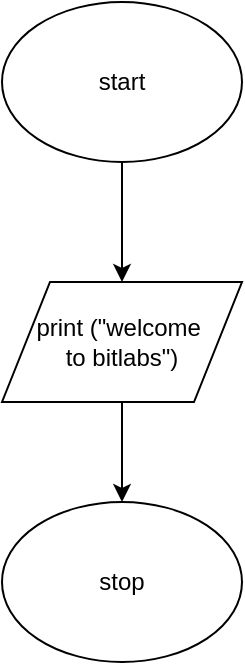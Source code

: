 <mxfile version="12.1.3" pages="4"><diagram id="XvTck52QWODutTQ5MCUW" name="Page-1"><mxGraphModel dx="1218" dy="410" grid="1" gridSize="10" guides="1" tooltips="1" connect="1" arrows="1" fold="1" page="1" pageScale="1" pageWidth="850" pageHeight="1100" background="none" math="0" shadow="0"><root><mxCell id="0"/><mxCell id="1" parent="0"/><mxCell id="eE8w0MCEORSvbpOSkx68-1" value="Text" style="text;html=1;strokeColor=none;fillColor=none;align=center;verticalAlign=middle;whiteSpace=wrap;rounded=0;" vertex="1" parent="1"><mxGeometry x="60" y="90" width="40" height="20" as="geometry"/></mxCell><mxCell id="eE8w0MCEORSvbpOSkx68-5" value="" style="edgeStyle=orthogonalEdgeStyle;rounded=0;orthogonalLoop=1;jettySize=auto;html=1;fontFamily=Helvetica;" edge="1" parent="1" source="eE8w0MCEORSvbpOSkx68-2" target="eE8w0MCEORSvbpOSkx68-3"><mxGeometry relative="1" as="geometry"/></mxCell><mxCell id="eE8w0MCEORSvbpOSkx68-2" value="" style="ellipse;whiteSpace=wrap;html=1;fontFamily=Helvetica;align=center;" vertex="1" parent="1"><mxGeometry x="20" y="60" width="120" height="80" as="geometry"/></mxCell><mxCell id="eE8w0MCEORSvbpOSkx68-7" value="" style="edgeStyle=orthogonalEdgeStyle;rounded=0;orthogonalLoop=1;jettySize=auto;html=1;fontFamily=Helvetica;" edge="1" parent="1" source="eE8w0MCEORSvbpOSkx68-3" target="eE8w0MCEORSvbpOSkx68-6"><mxGeometry relative="1" as="geometry"/></mxCell><mxCell id="eE8w0MCEORSvbpOSkx68-3" value="print (&quot;welcome&amp;nbsp;&lt;br&gt;to bitlabs&quot;)" style="shape=parallelogram;perimeter=parallelogramPerimeter;whiteSpace=wrap;html=1;fontFamily=Helvetica;" vertex="1" parent="1"><mxGeometry x="20" y="200" width="120" height="60" as="geometry"/></mxCell><mxCell id="eE8w0MCEORSvbpOSkx68-6" value="stop" style="ellipse;whiteSpace=wrap;html=1;fontFamily=Helvetica;" vertex="1" parent="1"><mxGeometry x="20" y="310" width="120" height="80" as="geometry"/></mxCell><mxCell id="eE8w0MCEORSvbpOSkx68-8" value="start" style="text;html=1;strokeColor=none;fillColor=none;align=center;verticalAlign=middle;whiteSpace=wrap;rounded=0;fontFamily=Helvetica;fontStyle=0;fontSize=12;" vertex="1" parent="1"><mxGeometry x="60" y="90" width="40" height="20" as="geometry"/></mxCell></root></mxGraphModel></diagram><diagram id="r-RJt2JhCKZ2nej2XRS5" name="Page-2"><mxGraphModel dx="3710" dy="820" grid="1" gridSize="10" guides="1" tooltips="1" connect="1" arrows="1" fold="1" page="1" pageScale="1" pageWidth="850" pageHeight="1100" math="0" shadow="0"><root><mxCell id="JnP4JOXGjOGvcdndiV0K-0"/><mxCell id="JnP4JOXGjOGvcdndiV0K-1" parent="JnP4JOXGjOGvcdndiV0K-0"/><mxCell id="4G4SdeiOHnVLXACZ91er-1" value="" style="edgeStyle=orthogonalEdgeStyle;rounded=0;orthogonalLoop=1;jettySize=auto;html=1;fontFamily=Helvetica;fontSize=12;" edge="1" parent="JnP4JOXGjOGvcdndiV0K-1" source="JnP4JOXGjOGvcdndiV0K-2" target="JnP4JOXGjOGvcdndiV0K-5"><mxGeometry relative="1" as="geometry"/></mxCell><mxCell id="JnP4JOXGjOGvcdndiV0K-2" value="start" style="ellipse;whiteSpace=wrap;html=1;fontFamily=Helvetica;fontSize=12;align=center;" vertex="1" parent="JnP4JOXGjOGvcdndiV0K-1"><mxGeometry x="-410" y="40" width="120" height="80" as="geometry"/></mxCell><mxCell id="JnP4JOXGjOGvcdndiV0K-7" value="" style="edgeStyle=orthogonalEdgeStyle;rounded=0;orthogonalLoop=1;jettySize=auto;html=1;fontFamily=Helvetica;fontSize=12;" edge="1" parent="JnP4JOXGjOGvcdndiV0K-1" source="JnP4JOXGjOGvcdndiV0K-5" target="JnP4JOXGjOGvcdndiV0K-6"><mxGeometry relative="1" as="geometry"/></mxCell><mxCell id="JnP4JOXGjOGvcdndiV0K-5" value="Accept student name&amp;nbsp;&lt;br&gt;accept marks&lt;br&gt;accept email" style="shape=parallelogram;perimeter=parallelogramPerimeter;whiteSpace=wrap;html=1;fontFamily=Helvetica;fontSize=12;align=center;" vertex="1" parent="JnP4JOXGjOGvcdndiV0K-1"><mxGeometry x="-480" y="200" width="260" height="130" as="geometry"/></mxCell><mxCell id="4G4SdeiOHnVLXACZ91er-0" value="" style="edgeStyle=orthogonalEdgeStyle;rounded=0;orthogonalLoop=1;jettySize=auto;html=1;fontFamily=Helvetica;fontSize=12;" edge="1" parent="JnP4JOXGjOGvcdndiV0K-1" source="JnP4JOXGjOGvcdndiV0K-6" target="JnP4JOXGjOGvcdndiV0K-10"><mxGeometry relative="1" as="geometry"/></mxCell><mxCell id="JnP4JOXGjOGvcdndiV0K-6" value="print(studentname)&lt;br&gt;print(markd)&lt;br&gt;print(email)" style="shape=parallelogram;perimeter=parallelogramPerimeter;whiteSpace=wrap;html=1;fontFamily=Helvetica;fontSize=12;align=center;" vertex="1" parent="JnP4JOXGjOGvcdndiV0K-1"><mxGeometry x="-480" y="420" width="260" height="130" as="geometry"/></mxCell><mxCell id="JnP4JOXGjOGvcdndiV0K-10" value="stop" style="ellipse;whiteSpace=wrap;html=1;fontFamily=Helvetica;fontSize=12;align=center;" vertex="1" parent="JnP4JOXGjOGvcdndiV0K-1"><mxGeometry x="-410" y="610" width="120" height="80" as="geometry"/></mxCell><mxCell id="4G4SdeiOHnVLXACZ91er-4" value="" style="edgeStyle=orthogonalEdgeStyle;rounded=0;orthogonalLoop=1;jettySize=auto;html=1;fontFamily=Helvetica;fontSize=12;" edge="1" parent="JnP4JOXGjOGvcdndiV0K-1" source="4G4SdeiOHnVLXACZ91er-2" target="4G4SdeiOHnVLXACZ91er-3"><mxGeometry relative="1" as="geometry"/></mxCell><mxCell id="4G4SdeiOHnVLXACZ91er-2" value="start" style="ellipse;whiteSpace=wrap;html=1;fontFamily=Helvetica;fontSize=12;align=center;" vertex="1" parent="JnP4JOXGjOGvcdndiV0K-1"><mxGeometry x="60" y="40" width="120" height="80" as="geometry"/></mxCell><mxCell id="4G4SdeiOHnVLXACZ91er-9" value="" style="edgeStyle=orthogonalEdgeStyle;rounded=0;orthogonalLoop=1;jettySize=auto;html=1;fontFamily=Helvetica;fontSize=12;" edge="1" parent="JnP4JOXGjOGvcdndiV0K-1" source="4G4SdeiOHnVLXACZ91er-3"><mxGeometry relative="1" as="geometry"><mxPoint x="120.0" y="380" as="targetPoint"/></mxGeometry></mxCell><mxCell id="4G4SdeiOHnVLXACZ91er-3" value="accdept salary&lt;br&gt;accept shopingbill 1&lt;br&gt;accept shoppingbill 2&lt;br&gt;accept shoppingbill 3" style="shape=parallelogram;perimeter=parallelogramPerimeter;whiteSpace=wrap;html=1;fontFamily=Helvetica;fontSize=12;align=center;" vertex="1" parent="JnP4JOXGjOGvcdndiV0K-1"><mxGeometry x="15" y="180" width="210" height="120" as="geometry"/></mxCell><mxCell id="4G4SdeiOHnVLXACZ91er-13" value="" style="edgeStyle=orthogonalEdgeStyle;rounded=0;orthogonalLoop=1;jettySize=auto;html=1;fontFamily=Helvetica;fontSize=12;" edge="1" parent="JnP4JOXGjOGvcdndiV0K-1" source="4G4SdeiOHnVLXACZ91er-11" target="4G4SdeiOHnVLXACZ91er-12"><mxGeometry relative="1" as="geometry"/></mxCell><mxCell id="4G4SdeiOHnVLXACZ91er-11" value="total = shoppingbill 1 + shoppingbill 2 + shoppingbill 3&amp;nbsp;&lt;br&gt;percentage = (total * 100)/salary" style="shape=parallelogram;perimeter=parallelogramPerimeter;whiteSpace=wrap;html=1;fontFamily=Helvetica;fontSize=12;align=center;" vertex="1" parent="JnP4JOXGjOGvcdndiV0K-1"><mxGeometry x="-160" y="390" width="570" height="130" as="geometry"/></mxCell><mxCell id="4G4SdeiOHnVLXACZ91er-15" value="" style="edgeStyle=orthogonalEdgeStyle;rounded=0;orthogonalLoop=1;jettySize=auto;html=1;fontFamily=Helvetica;fontSize=12;" edge="1" parent="JnP4JOXGjOGvcdndiV0K-1" source="4G4SdeiOHnVLXACZ91er-12" target="4G4SdeiOHnVLXACZ91er-14"><mxGeometry relative="1" as="geometry"/></mxCell><mxCell id="4G4SdeiOHnVLXACZ91er-12" value="print(total)&lt;br&gt;print(percentage)" style="shape=parallelogram;perimeter=parallelogramPerimeter;whiteSpace=wrap;html=1;fontFamily=Helvetica;fontSize=12;align=center;" vertex="1" parent="JnP4JOXGjOGvcdndiV0K-1"><mxGeometry x="-20" y="570" width="290" height="140" as="geometry"/></mxCell><mxCell id="4G4SdeiOHnVLXACZ91er-14" value="stop" style="ellipse;whiteSpace=wrap;html=1;fontFamily=Helvetica;fontSize=12;align=center;" vertex="1" parent="JnP4JOXGjOGvcdndiV0K-1"><mxGeometry x="65" y="760" width="120" height="80" as="geometry"/></mxCell><mxCell id="4G4SdeiOHnVLXACZ91er-18" value="" style="edgeStyle=orthogonalEdgeStyle;rounded=0;orthogonalLoop=1;jettySize=auto;html=1;fontFamily=Helvetica;fontSize=12;" edge="1" parent="JnP4JOXGjOGvcdndiV0K-1" source="4G4SdeiOHnVLXACZ91er-16" target="4G4SdeiOHnVLXACZ91er-17"><mxGeometry relative="1" as="geometry"/></mxCell><mxCell id="4G4SdeiOHnVLXACZ91er-16" value="start" style="ellipse;whiteSpace=wrap;html=1;fontFamily=Helvetica;fontSize=12;align=center;" vertex="1" parent="JnP4JOXGjOGvcdndiV0K-1"><mxGeometry x="540" y="20" width="120" height="80" as="geometry"/></mxCell><mxCell id="4G4SdeiOHnVLXACZ91er-20" value="" style="edgeStyle=orthogonalEdgeStyle;rounded=0;orthogonalLoop=1;jettySize=auto;html=1;fontFamily=Helvetica;fontSize=12;" edge="1" parent="JnP4JOXGjOGvcdndiV0K-1" source="4G4SdeiOHnVLXACZ91er-17" target="4G4SdeiOHnVLXACZ91er-19"><mxGeometry relative="1" as="geometry"/></mxCell><mxCell id="4G4SdeiOHnVLXACZ91er-17" value="accept basic salary&lt;br&gt;accept gross salary" style="shape=parallelogram;perimeter=parallelogramPerimeter;whiteSpace=wrap;html=1;fontFamily=Helvetica;fontSize=12;align=center;" vertex="1" parent="JnP4JOXGjOGvcdndiV0K-1"><mxGeometry x="455" y="180" width="290" height="140" as="geometry"/></mxCell><mxCell id="4G4SdeiOHnVLXACZ91er-22" value="" style="edgeStyle=orthogonalEdgeStyle;rounded=0;orthogonalLoop=1;jettySize=auto;html=1;fontFamily=Helvetica;fontSize=12;" edge="1" parent="JnP4JOXGjOGvcdndiV0K-1" source="4G4SdeiOHnVLXACZ91er-19"><mxGeometry relative="1" as="geometry"><mxPoint x="600" y="640" as="targetPoint"/></mxGeometry></mxCell><mxCell id="4G4SdeiOHnVLXACZ91er-19" value="hra = (89*100)/basic salary&lt;br&gt;da = (93*100)/basic salary&lt;br&gt;gross salary = basic salary = hra = da" style="shape=parallelogram;perimeter=parallelogramPerimeter;whiteSpace=wrap;html=1;fontFamily=Helvetica;fontSize=12;align=center;" vertex="1" parent="JnP4JOXGjOGvcdndiV0K-1"><mxGeometry x="405" y="395" width="390" height="140" as="geometry"/></mxCell><mxCell id="4G4SdeiOHnVLXACZ91er-25" value="" style="edgeStyle=orthogonalEdgeStyle;rounded=0;orthogonalLoop=1;jettySize=auto;html=1;fontFamily=Helvetica;fontSize=12;" edge="1" parent="JnP4JOXGjOGvcdndiV0K-1" source="4G4SdeiOHnVLXACZ91er-23" target="4G4SdeiOHnVLXACZ91er-24"><mxGeometry relative="1" as="geometry"/></mxCell><mxCell id="4G4SdeiOHnVLXACZ91er-23" value="print(hra)&lt;br&gt;print(average marks)" style="shape=parallelogram;perimeter=parallelogramPerimeter;whiteSpace=wrap;html=1;fontFamily=Helvetica;fontSize=12;align=center;" vertex="1" parent="JnP4JOXGjOGvcdndiV0K-1"><mxGeometry x="445" y="610" width="310" height="100" as="geometry"/></mxCell><mxCell id="4G4SdeiOHnVLXACZ91er-24" value="stop" style="ellipse;whiteSpace=wrap;html=1;fontFamily=Helvetica;fontSize=12;align=center;" vertex="1" parent="JnP4JOXGjOGvcdndiV0K-1"><mxGeometry x="540" y="767.5" width="120" height="80" as="geometry"/></mxCell><mxCell id="4G4SdeiOHnVLXACZ91er-28" value="" style="edgeStyle=orthogonalEdgeStyle;rounded=0;orthogonalLoop=1;jettySize=auto;html=1;fontFamily=Helvetica;fontSize=12;" edge="1" parent="JnP4JOXGjOGvcdndiV0K-1" source="4G4SdeiOHnVLXACZ91er-26" target="4G4SdeiOHnVLXACZ91er-27"><mxGeometry relative="1" as="geometry"/></mxCell><mxCell id="4G4SdeiOHnVLXACZ91er-26" value="start" style="ellipse;whiteSpace=wrap;html=1;fontFamily=Helvetica;fontSize=12;align=center;" vertex="1" parent="JnP4JOXGjOGvcdndiV0K-1"><mxGeometry x="1005" y="20" width="120" height="80" as="geometry"/></mxCell><mxCell id="4G4SdeiOHnVLXACZ91er-31" value="" style="edgeStyle=orthogonalEdgeStyle;rounded=0;orthogonalLoop=1;jettySize=auto;html=1;fontFamily=Helvetica;fontSize=12;" edge="1" parent="JnP4JOXGjOGvcdndiV0K-1" source="4G4SdeiOHnVLXACZ91er-27"><mxGeometry relative="1" as="geometry"><mxPoint x="1080" y="452.5" as="targetPoint"/></mxGeometry></mxCell><mxCell id="4G4SdeiOHnVLXACZ91er-27" value="accept mark 1&lt;br&gt;accept mark 2&lt;br&gt;accept mark3" style="shape=parallelogram;perimeter=parallelogramPerimeter;whiteSpace=wrap;html=1;fontFamily=Helvetica;fontSize=12;align=center;" vertex="1" parent="JnP4JOXGjOGvcdndiV0K-1"><mxGeometry x="930" y="180" width="270" height="170" as="geometry"/></mxCell><mxCell id="4G4SdeiOHnVLXACZ91er-36" value="" style="edgeStyle=orthogonalEdgeStyle;rounded=0;orthogonalLoop=1;jettySize=auto;html=1;fontFamily=Helvetica;fontSize=12;" edge="1" parent="JnP4JOXGjOGvcdndiV0K-1" source="4G4SdeiOHnVLXACZ91er-33"><mxGeometry relative="1" as="geometry"><mxPoint x="1065" y="690" as="targetPoint"/></mxGeometry></mxCell><mxCell id="4G4SdeiOHnVLXACZ91er-33" value="total = mark 1+mark 2+mark 3&lt;br&gt;average marks = total/3" style="shape=parallelogram;perimeter=parallelogramPerimeter;whiteSpace=wrap;html=1;fontFamily=Helvetica;fontSize=12;align=center;" vertex="1" parent="JnP4JOXGjOGvcdndiV0K-1"><mxGeometry x="880" y="400" width="370" height="150" as="geometry"/></mxCell><mxCell id="4G4SdeiOHnVLXACZ91er-38" value="" style="edgeStyle=orthogonalEdgeStyle;rounded=0;orthogonalLoop=1;jettySize=auto;html=1;fontFamily=Helvetica;fontSize=12;" edge="1" parent="JnP4JOXGjOGvcdndiV0K-1" source="4G4SdeiOHnVLXACZ91er-34" target="4G4SdeiOHnVLXACZ91er-37"><mxGeometry relative="1" as="geometry"/></mxCell><mxCell id="4G4SdeiOHnVLXACZ91er-34" value="print(total)&lt;br&gt;print(average marks)" style="shape=parallelogram;perimeter=parallelogramPerimeter;whiteSpace=wrap;html=1;fontFamily=Helvetica;fontSize=12;align=center;" vertex="1" parent="JnP4JOXGjOGvcdndiV0K-1"><mxGeometry x="930" y="610" width="280" height="110" as="geometry"/></mxCell><mxCell id="4G4SdeiOHnVLXACZ91er-37" value="stop" style="ellipse;whiteSpace=wrap;html=1;fontFamily=Helvetica;fontSize=12;align=center;" vertex="1" parent="JnP4JOXGjOGvcdndiV0K-1"><mxGeometry x="1010" y="820" width="120" height="80" as="geometry"/></mxCell></root></mxGraphModel></diagram><diagram id="7dHxMolQ1TRPIQeqApp1" name="Page-3"><mxGraphModel dx="448" dy="400" grid="1" gridSize="10" guides="1" tooltips="1" connect="1" arrows="1" fold="1" page="1" pageScale="1" pageWidth="850" pageHeight="1100" math="0" shadow="0"><root><mxCell id="vEPzouNMx-Xh3IOdjM4B-0"/><mxCell id="vEPzouNMx-Xh3IOdjM4B-1" parent="vEPzouNMx-Xh3IOdjM4B-0"/><mxCell id="fc7tvQbfcDqQGrDMiJO6-1" value="" style="edgeStyle=orthogonalEdgeStyle;rounded=0;orthogonalLoop=1;jettySize=auto;html=1;fontFamily=Helvetica;fontSize=12;" edge="1" parent="vEPzouNMx-Xh3IOdjM4B-1" source="vEPzouNMx-Xh3IOdjM4B-3" target="fc7tvQbfcDqQGrDMiJO6-0"><mxGeometry relative="1" as="geometry"/></mxCell><mxCell id="vEPzouNMx-Xh3IOdjM4B-3" value="start" style="ellipse;whiteSpace=wrap;html=1;fontFamily=Helvetica;fontSize=12;align=center;" vertex="1" parent="vEPzouNMx-Xh3IOdjM4B-1"><mxGeometry x="20" y="20" width="120" height="80" as="geometry"/></mxCell><mxCell id="fc7tvQbfcDqQGrDMiJO6-3" value="" style="edgeStyle=orthogonalEdgeStyle;rounded=0;orthogonalLoop=1;jettySize=auto;html=1;fontFamily=Helvetica;fontSize=12;" edge="1" parent="vEPzouNMx-Xh3IOdjM4B-1" source="fc7tvQbfcDqQGrDMiJO6-0"><mxGeometry relative="1" as="geometry"><mxPoint x="80" y="210" as="targetPoint"/></mxGeometry></mxCell><mxCell id="fc7tvQbfcDqQGrDMiJO6-0" value="accept age" style="rounded=0;whiteSpace=wrap;html=1;fontFamily=Helvetica;fontSize=12;align=center;" vertex="1" parent="vEPzouNMx-Xh3IOdjM4B-1"><mxGeometry x="20" y="120" width="120" height="60" as="geometry"/></mxCell><mxCell id="fc7tvQbfcDqQGrDMiJO6-7" value="" style="edgeStyle=orthogonalEdgeStyle;rounded=0;orthogonalLoop=1;jettySize=auto;html=1;fontFamily=Helvetica;fontSize=12;" edge="1" parent="vEPzouNMx-Xh3IOdjM4B-1" source="fc7tvQbfcDqQGrDMiJO6-5" target="fc7tvQbfcDqQGrDMiJO6-6"><mxGeometry relative="1" as="geometry"/></mxCell><mxCell id="fc7tvQbfcDqQGrDMiJO6-15" value="" style="edgeStyle=orthogonalEdgeStyle;rounded=0;orthogonalLoop=1;jettySize=auto;html=1;fontFamily=Helvetica;fontSize=12;entryX=0;entryY=0.5;entryDx=0;entryDy=0;" edge="1" parent="vEPzouNMx-Xh3IOdjM4B-1" source="fc7tvQbfcDqQGrDMiJO6-5" target="fc7tvQbfcDqQGrDMiJO6-11"><mxGeometry relative="1" as="geometry"><mxPoint x="200" y="250" as="targetPoint"/></mxGeometry></mxCell><mxCell id="fc7tvQbfcDqQGrDMiJO6-5" value="age == 18" style="rhombus;whiteSpace=wrap;html=1;fontFamily=Helvetica;fontSize=12;align=center;" vertex="1" parent="vEPzouNMx-Xh3IOdjM4B-1"><mxGeometry x="40" y="210" width="80" height="80" as="geometry"/></mxCell><mxCell id="fc7tvQbfcDqQGrDMiJO6-10" value="" style="edgeStyle=orthogonalEdgeStyle;rounded=0;orthogonalLoop=1;jettySize=auto;html=1;fontFamily=Helvetica;fontSize=12;" edge="1" parent="vEPzouNMx-Xh3IOdjM4B-1" source="fc7tvQbfcDqQGrDMiJO6-6" target="fc7tvQbfcDqQGrDMiJO6-9"><mxGeometry relative="1" as="geometry"/></mxCell><mxCell id="fc7tvQbfcDqQGrDMiJO6-6" value="eligible" style="shape=parallelogram;perimeter=parallelogramPerimeter;whiteSpace=wrap;html=1;fontFamily=Helvetica;fontSize=12;align=center;" vertex="1" parent="vEPzouNMx-Xh3IOdjM4B-1"><mxGeometry x="20" y="320" width="120" height="60" as="geometry"/></mxCell><mxCell id="fc7tvQbfcDqQGrDMiJO6-8" value="true" style="text;html=1;strokeColor=none;fillColor=none;align=center;verticalAlign=middle;whiteSpace=wrap;rounded=0;fontFamily=Helvetica;fontSize=12;" vertex="1" parent="vEPzouNMx-Xh3IOdjM4B-1"><mxGeometry x="120" y="290" width="40" height="20" as="geometry"/></mxCell><mxCell id="fc7tvQbfcDqQGrDMiJO6-9" value="stop" style="ellipse;whiteSpace=wrap;html=1;fontFamily=Helvetica;fontSize=12;align=center;" vertex="1" parent="vEPzouNMx-Xh3IOdjM4B-1"><mxGeometry x="25" y="430" width="110" height="70" as="geometry"/></mxCell><mxCell id="fc7tvQbfcDqQGrDMiJO6-13" value="" style="edgeStyle=orthogonalEdgeStyle;rounded=0;orthogonalLoop=1;jettySize=auto;html=1;fontFamily=Helvetica;fontSize=12;entryX=1;entryY=0.5;entryDx=0;entryDy=0;" edge="1" parent="vEPzouNMx-Xh3IOdjM4B-1" source="fc7tvQbfcDqQGrDMiJO6-11" target="fc7tvQbfcDqQGrDMiJO6-9"><mxGeometry relative="1" as="geometry"><mxPoint x="310" y="460" as="targetPoint"/><Array as="points"><mxPoint x="310" y="465"/></Array></mxGeometry></mxCell><mxCell id="fc7tvQbfcDqQGrDMiJO6-11" value="not eligible" style="shape=parallelogram;perimeter=parallelogramPerimeter;whiteSpace=wrap;html=1;fontFamily=Helvetica;fontSize=12;align=center;" vertex="1" parent="vEPzouNMx-Xh3IOdjM4B-1"><mxGeometry x="250" y="220" width="120" height="60" as="geometry"/></mxCell><mxCell id="WYr8mhtN0w3dKLW5eH1X-0" value="false" style="text;html=1;strokeColor=none;fillColor=none;align=center;verticalAlign=middle;whiteSpace=wrap;rounded=0;fontFamily=Helvetica;fontSize=12;" vertex="1" parent="vEPzouNMx-Xh3IOdjM4B-1"><mxGeometry x="150" y="220" width="40" height="20" as="geometry"/></mxCell></root></mxGraphModel></diagram><diagram id="i8fIIwoe600teDOPCQtO" name="Page-4"><mxGraphModel dx="747" dy="667" grid="1" gridSize="10" guides="1" tooltips="1" connect="1" arrows="1" fold="1" page="1" pageScale="1" pageWidth="850" pageHeight="1100" math="0" shadow="0"><root><mxCell id="Pq_ziGJy7kDyeevqbByA-0"/><mxCell id="Pq_ziGJy7kDyeevqbByA-1" parent="Pq_ziGJy7kDyeevqbByA-0"/><mxCell id="OP6MM257cWe3M8UqkT3J-0" value="start" style="ellipse;whiteSpace=wrap;html=1;fontFamily=Helvetica;fontSize=12;align=center;" vertex="1" parent="Pq_ziGJy7kDyeevqbByA-1"><mxGeometry x="20" y="20" width="120" height="80" as="geometry"/></mxCell></root></mxGraphModel></diagram></mxfile>